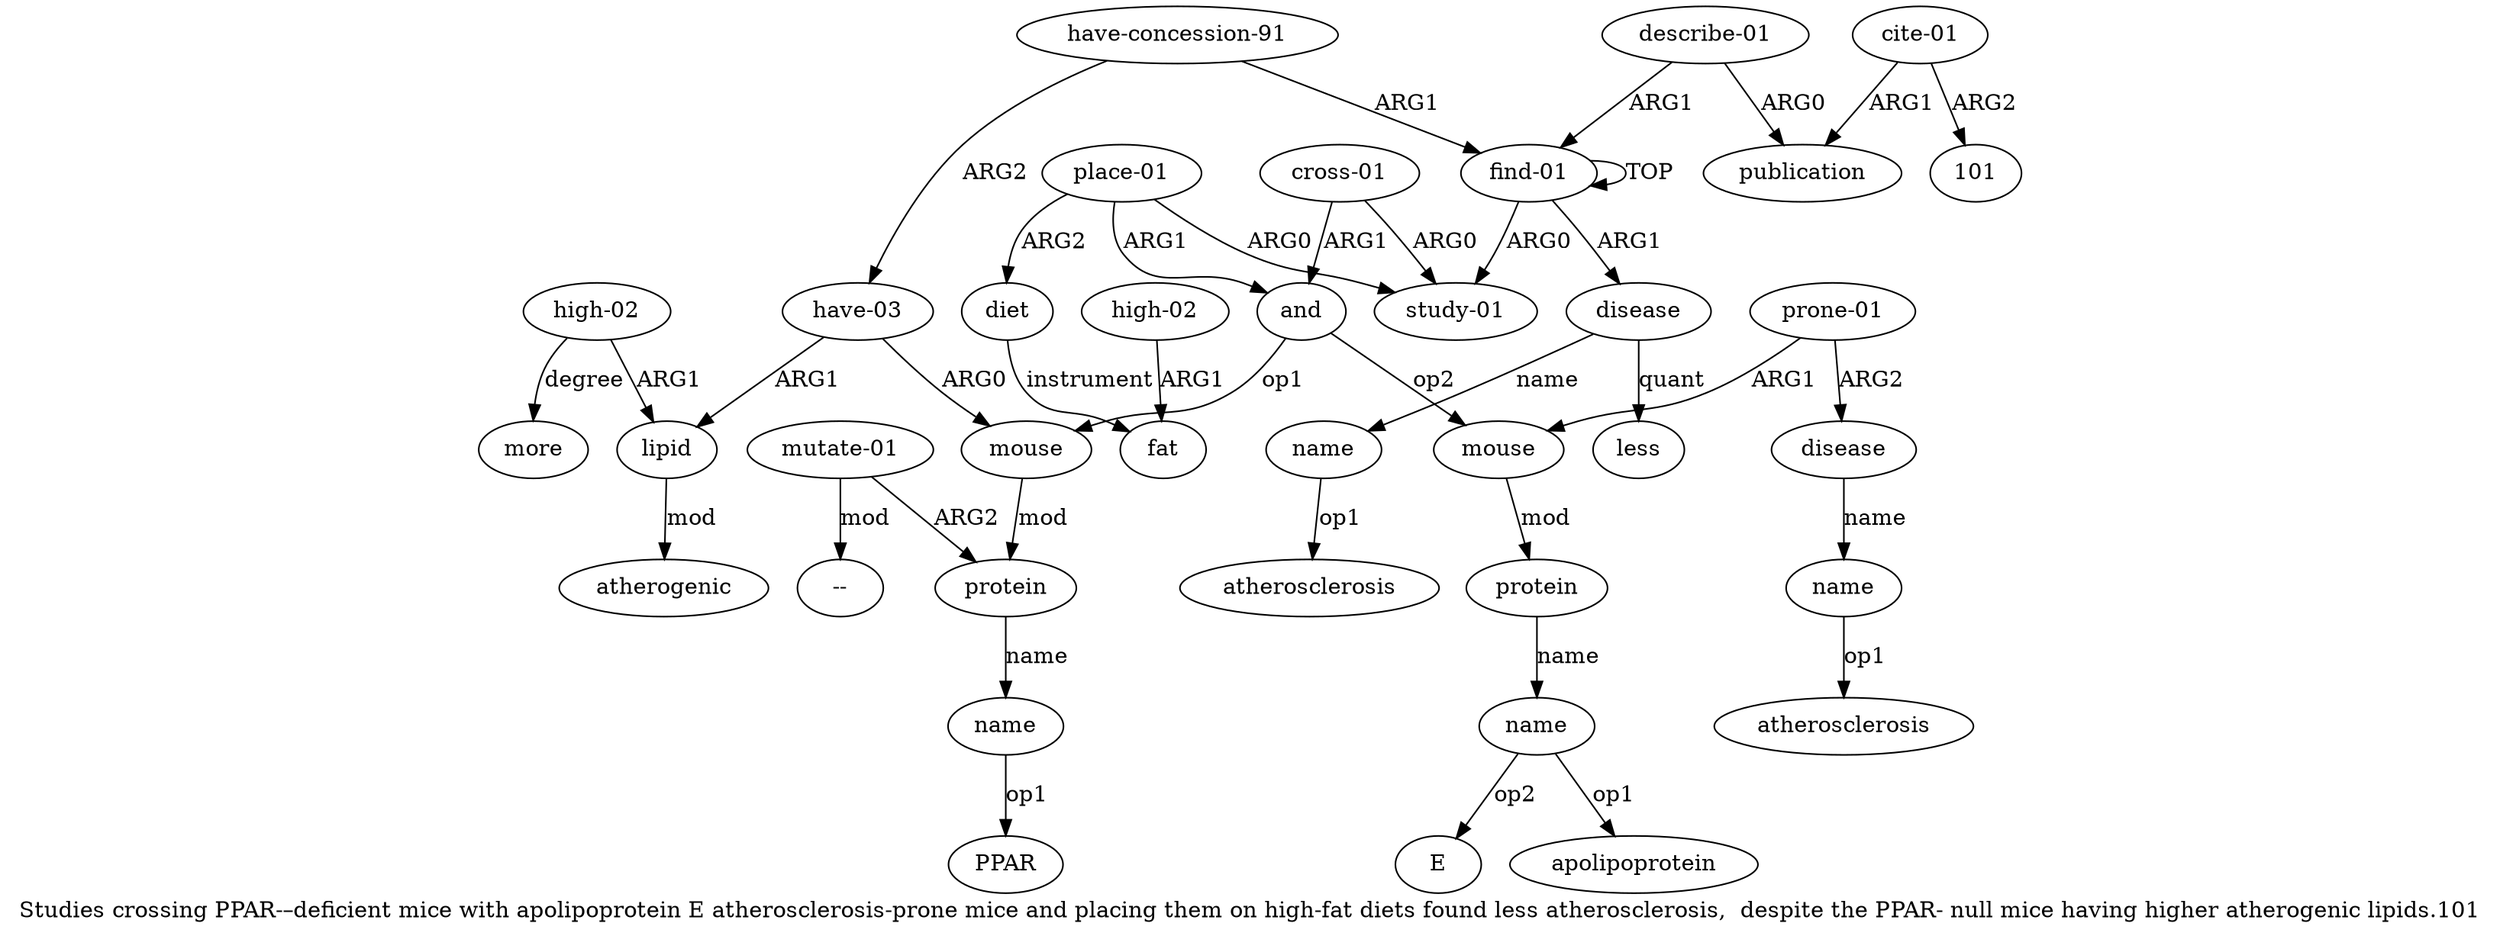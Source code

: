 digraph  {
	graph [label="Studies crossing PPAR-–deficient mice with apolipoprotein E atherosclerosis-prone mice and placing them on high-fat diets found \
less atherosclerosis,  despite the PPAR- null mice having higher atherogenic lipids.101"];
	node [label="\N"];
	a20	 [color=black,
		gold_ind=20,
		gold_label=less,
		label=less,
		test_ind=20,
		test_label=less];
	a21	 [color=black,
		gold_ind=21,
		gold_label="have-concession-91",
		label="have-concession-91",
		test_ind=21,
		test_label="have-concession-91"];
	a22	 [color=black,
		gold_ind=22,
		gold_label="have-03",
		label="have-03",
		test_ind=22,
		test_label="have-03"];
	a21 -> a22 [key=0,
	color=black,
	gold_label=ARG2,
	label=ARG2,
	test_label=ARG2];
a0 [color=black,
	gold_ind=0,
	gold_label="find-01",
	label="find-01",
	test_ind=0,
	test_label="find-01"];
a21 -> a0 [key=0,
color=black,
gold_label=ARG1,
label=ARG1,
test_label=ARG1];
a23 [color=black,
gold_ind=23,
gold_label=lipid,
label=lipid,
test_ind=23,
test_label=lipid];
a22 -> a23 [key=0,
color=black,
gold_label=ARG1,
label=ARG1,
test_label=ARG1];
a4 [color=black,
gold_ind=4,
gold_label=mouse,
label=mouse,
test_ind=4,
test_label=mouse];
a22 -> a4 [key=0,
color=black,
gold_label=ARG0,
label=ARG0,
test_label=ARG0];
a24 [color=black,
gold_ind=24,
gold_label=atherogenic,
label=atherogenic,
test_ind=24,
test_label=atherogenic];
a23 -> a24 [key=0,
color=black,
gold_label=mod,
label=mod,
test_label=mod];
a25 [color=black,
gold_ind=25,
gold_label="high-02",
label="high-02",
test_ind=25,
test_label="high-02"];
a25 -> a23 [key=0,
color=black,
gold_label=ARG1,
label=ARG1,
test_label=ARG1];
a26 [color=black,
gold_ind=26,
gold_label=more,
label=more,
test_ind=26,
test_label=more];
a25 -> a26 [key=0,
color=black,
gold_label=degree,
label=degree,
test_label=degree];
a27 [color=black,
gold_ind=27,
gold_label="describe-01",
label="describe-01",
test_ind=27,
test_label="describe-01"];
a28 [color=black,
gold_ind=28,
gold_label=publication,
label=publication,
test_ind=28,
test_label=publication];
a27 -> a28 [key=0,
color=black,
gold_label=ARG0,
label=ARG0,
test_label=ARG0];
a27 -> a0 [key=0,
color=black,
gold_label=ARG1,
label=ARG1,
test_label=ARG1];
a29 [color=black,
gold_ind=29,
gold_label="cite-01",
label="cite-01",
test_ind=29,
test_label="cite-01"];
a29 -> a28 [key=0,
color=black,
gold_label=ARG1,
label=ARG1,
test_label=ARG1];
"a29 101" [color=black,
gold_ind=-1,
gold_label=101,
label=101,
test_ind=-1,
test_label=101];
a29 -> "a29 101" [key=0,
color=black,
gold_label=ARG2,
label=ARG2,
test_label=ARG2];
"a11 atherosclerosis" [color=black,
gold_ind=-1,
gold_label=atherosclerosis,
label=atherosclerosis,
test_ind=-1,
test_label=atherosclerosis];
"a13 E" [color=black,
gold_ind=-1,
gold_label=E,
label=E,
test_ind=-1,
test_label=E];
"a13 apolipoprotein" [color=black,
gold_ind=-1,
gold_label=apolipoprotein,
label=apolipoprotein,
test_ind=-1,
test_label=apolipoprotein];
"a7 --" [color=black,
gold_ind=-1,
gold_label="--",
label="--",
test_ind=-1,
test_label="--"];
a15 [color=black,
gold_ind=15,
gold_label=diet,
label=diet,
test_ind=15,
test_label=diet];
a16 [color=black,
gold_ind=16,
gold_label=fat,
label=fat,
test_ind=16,
test_label=fat];
a15 -> a16 [key=0,
color=black,
gold_label=instrument,
label=instrument,
test_label=instrument];
a14 [color=black,
gold_ind=14,
gold_label="place-01",
label="place-01",
test_ind=14,
test_label="place-01"];
a14 -> a15 [key=0,
color=black,
gold_label=ARG2,
label=ARG2,
test_label=ARG2];
a1 [color=black,
gold_ind=1,
gold_label="study-01",
label="study-01",
test_ind=1,
test_label="study-01"];
a14 -> a1 [key=0,
color=black,
gold_label=ARG0,
label=ARG0,
test_label=ARG0];
a3 [color=black,
gold_ind=3,
gold_label=and,
label=and,
test_ind=3,
test_label=and];
a14 -> a3 [key=0,
color=black,
gold_label=ARG1,
label=ARG1,
test_label=ARG1];
a17 [color=black,
gold_ind=17,
gold_label="high-02",
label="high-02",
test_ind=17,
test_label="high-02"];
a17 -> a16 [key=0,
color=black,
gold_label=ARG1,
label=ARG1,
test_label=ARG1];
a11 [color=black,
gold_ind=11,
gold_label=name,
label=name,
test_ind=11,
test_label=name];
a11 -> "a11 atherosclerosis" [key=0,
color=black,
gold_label=op1,
label=op1,
test_label=op1];
a10 [color=black,
gold_ind=10,
gold_label=disease,
label=disease,
test_ind=10,
test_label=disease];
a10 -> a11 [key=0,
color=black,
gold_label=name,
label=name,
test_label=name];
a13 [color=black,
gold_ind=13,
gold_label=name,
label=name,
test_ind=13,
test_label=name];
a13 -> "a13 E" [key=0,
color=black,
gold_label=op2,
label=op2,
test_label=op2];
a13 -> "a13 apolipoprotein" [key=0,
color=black,
gold_label=op1,
label=op1,
test_label=op1];
a12 [color=black,
gold_ind=12,
gold_label=protein,
label=protein,
test_ind=12,
test_label=protein];
a12 -> a13 [key=0,
color=black,
gold_label=name,
label=name,
test_label=name];
a19 [color=black,
gold_ind=19,
gold_label=name,
label=name,
test_ind=19,
test_label=name];
"a19 atherosclerosis" [color=black,
gold_ind=-1,
gold_label=atherosclerosis,
label=atherosclerosis,
test_ind=-1,
test_label=atherosclerosis];
a19 -> "a19 atherosclerosis" [key=0,
color=black,
gold_label=op1,
label=op1,
test_label=op1];
a18 [color=black,
gold_ind=18,
gold_label=disease,
label=disease,
test_ind=18,
test_label=disease];
a18 -> a20 [key=0,
color=black,
gold_label=quant,
label=quant,
test_label=quant];
a18 -> a19 [key=0,
color=black,
gold_label=name,
label=name,
test_label=name];
a0 -> a18 [key=0,
color=black,
gold_label=ARG1,
label=ARG1,
test_label=ARG1];
a0 -> a1 [key=0,
color=black,
gold_label=ARG0,
label=ARG0,
test_label=ARG0];
a0 -> a0 [key=0,
color=black,
gold_label=TOP,
label=TOP,
test_label=TOP];
a3 -> a4 [key=0,
color=black,
gold_label=op1,
label=op1,
test_label=op1];
a8 [color=black,
gold_ind=8,
gold_label=mouse,
label=mouse,
test_ind=8,
test_label=mouse];
a3 -> a8 [key=0,
color=black,
gold_label=op2,
label=op2,
test_label=op2];
a2 [color=black,
gold_ind=2,
gold_label="cross-01",
label="cross-01",
test_ind=2,
test_label="cross-01"];
a2 -> a1 [key=0,
color=black,
gold_label=ARG0,
label=ARG0,
test_label=ARG0];
a2 -> a3 [key=0,
color=black,
gold_label=ARG1,
label=ARG1,
test_label=ARG1];
a5 [color=black,
gold_ind=5,
gold_label=protein,
label=protein,
test_ind=5,
test_label=protein];
a6 [color=black,
gold_ind=6,
gold_label=name,
label=name,
test_ind=6,
test_label=name];
a5 -> a6 [key=0,
color=black,
gold_label=name,
label=name,
test_label=name];
a4 -> a5 [key=0,
color=black,
gold_label=mod,
label=mod,
test_label=mod];
a7 [color=black,
gold_ind=7,
gold_label="mutate-01",
label="mutate-01",
test_ind=7,
test_label="mutate-01"];
a7 -> "a7 --" [key=0,
color=black,
gold_label=mod,
label=mod,
test_label=mod];
a7 -> a5 [key=0,
color=black,
gold_label=ARG2,
label=ARG2,
test_label=ARG2];
"a6 PPAR" [color=black,
gold_ind=-1,
gold_label=PPAR,
label=PPAR,
test_ind=-1,
test_label=PPAR];
a6 -> "a6 PPAR" [key=0,
color=black,
gold_label=op1,
label=op1,
test_label=op1];
a9 [color=black,
gold_ind=9,
gold_label="prone-01",
label="prone-01",
test_ind=9,
test_label="prone-01"];
a9 -> a10 [key=0,
color=black,
gold_label=ARG2,
label=ARG2,
test_label=ARG2];
a9 -> a8 [key=0,
color=black,
gold_label=ARG1,
label=ARG1,
test_label=ARG1];
a8 -> a12 [key=0,
color=black,
gold_label=mod,
label=mod,
test_label=mod];
}
